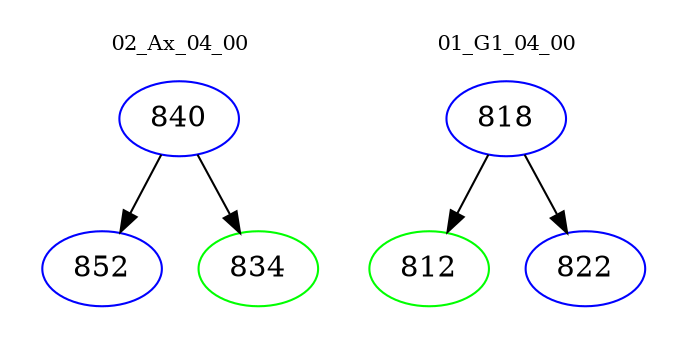 digraph{
subgraph cluster_0 {
color = white
label = "02_Ax_04_00";
fontsize=10;
T0_840 [label="840", color="blue"]
T0_840 -> T0_852 [color="black"]
T0_852 [label="852", color="blue"]
T0_840 -> T0_834 [color="black"]
T0_834 [label="834", color="green"]
}
subgraph cluster_1 {
color = white
label = "01_G1_04_00";
fontsize=10;
T1_818 [label="818", color="blue"]
T1_818 -> T1_812 [color="black"]
T1_812 [label="812", color="green"]
T1_818 -> T1_822 [color="black"]
T1_822 [label="822", color="blue"]
}
}
